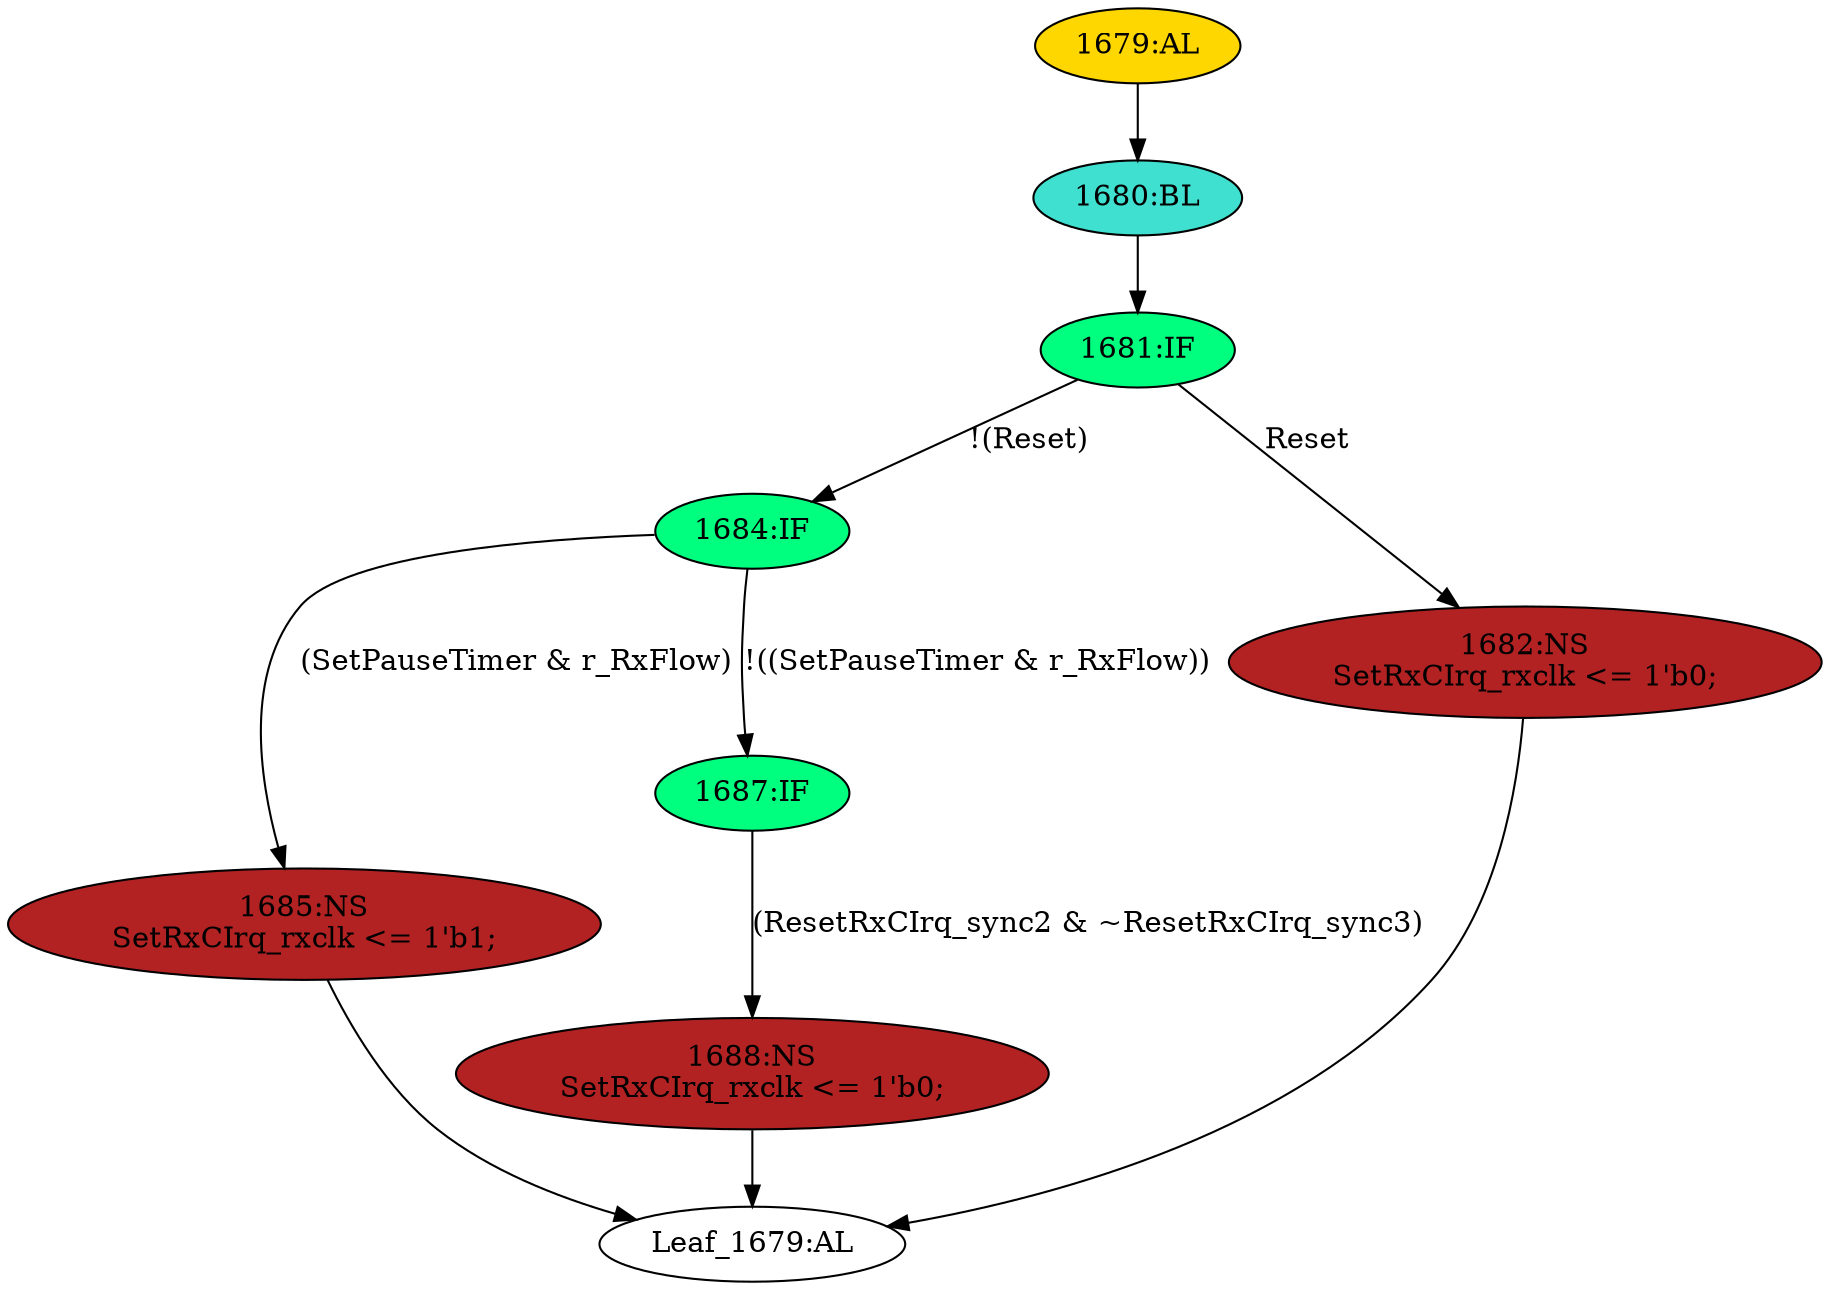 strict digraph "" {
	node [label="\N"];
	"1685:NS"	 [ast="<pyverilog.vparser.ast.NonblockingSubstitution object at 0x7fbdee036750>",
		fillcolor=firebrick,
		label="1685:NS
SetRxCIrq_rxclk <= 1'b1;",
		statements="[<pyverilog.vparser.ast.NonblockingSubstitution object at 0x7fbdee036750>]",
		style=filled,
		typ=NonblockingSubstitution];
	"Leaf_1679:AL"	 [def_var="['SetRxCIrq_rxclk']",
		label="Leaf_1679:AL"];
	"1685:NS" -> "Leaf_1679:AL"	 [cond="[]",
		lineno=None];
	"1679:AL"	 [ast="<pyverilog.vparser.ast.Always object at 0x7fbdee036a10>",
		clk_sens=False,
		fillcolor=gold,
		label="1679:AL",
		sens="['RxClk', 'Reset']",
		statements="[]",
		style=filled,
		typ=Always,
		use_var="['ResetRxCIrq_sync3', 'ResetRxCIrq_sync2', 'Reset', 'r_RxFlow', 'SetPauseTimer']"];
	"1680:BL"	 [ast="<pyverilog.vparser.ast.Block object at 0x7fbdee036b90>",
		fillcolor=turquoise,
		label="1680:BL",
		statements="[]",
		style=filled,
		typ=Block];
	"1679:AL" -> "1680:BL"	 [cond="[]",
		lineno=None];
	"1687:IF"	 [ast="<pyverilog.vparser.ast.IfStatement object at 0x7fbdee036c90>",
		fillcolor=springgreen,
		label="1687:IF",
		statements="[]",
		style=filled,
		typ=IfStatement];
	"1688:NS"	 [ast="<pyverilog.vparser.ast.NonblockingSubstitution object at 0x7fbdee036d10>",
		fillcolor=firebrick,
		label="1688:NS
SetRxCIrq_rxclk <= 1'b0;",
		statements="[<pyverilog.vparser.ast.NonblockingSubstitution object at 0x7fbdee036d10>]",
		style=filled,
		typ=NonblockingSubstitution];
	"1687:IF" -> "1688:NS"	 [cond="['ResetRxCIrq_sync2', 'ResetRxCIrq_sync3']",
		label="(ResetRxCIrq_sync2 & ~ResetRxCIrq_sync3)",
		lineno=1687];
	"1684:IF"	 [ast="<pyverilog.vparser.ast.IfStatement object at 0x7fbdee036c50>",
		fillcolor=springgreen,
		label="1684:IF",
		statements="[]",
		style=filled,
		typ=IfStatement];
	"1684:IF" -> "1685:NS"	 [cond="['SetPauseTimer', 'r_RxFlow']",
		label="(SetPauseTimer & r_RxFlow)",
		lineno=1684];
	"1684:IF" -> "1687:IF"	 [cond="['SetPauseTimer', 'r_RxFlow']",
		label="!((SetPauseTimer & r_RxFlow))",
		lineno=1684];
	"1681:IF"	 [ast="<pyverilog.vparser.ast.IfStatement object at 0x7fbdee036bd0>",
		fillcolor=springgreen,
		label="1681:IF",
		statements="[]",
		style=filled,
		typ=IfStatement];
	"1680:BL" -> "1681:IF"	 [cond="[]",
		lineno=None];
	"1682:NS"	 [ast="<pyverilog.vparser.ast.NonblockingSubstitution object at 0x7fbdee040090>",
		fillcolor=firebrick,
		label="1682:NS
SetRxCIrq_rxclk <= 1'b0;",
		statements="[<pyverilog.vparser.ast.NonblockingSubstitution object at 0x7fbdee040090>]",
		style=filled,
		typ=NonblockingSubstitution];
	"1682:NS" -> "Leaf_1679:AL"	 [cond="[]",
		lineno=None];
	"1688:NS" -> "Leaf_1679:AL"	 [cond="[]",
		lineno=None];
	"1681:IF" -> "1684:IF"	 [cond="['Reset']",
		label="!(Reset)",
		lineno=1681];
	"1681:IF" -> "1682:NS"	 [cond="['Reset']",
		label=Reset,
		lineno=1681];
}
